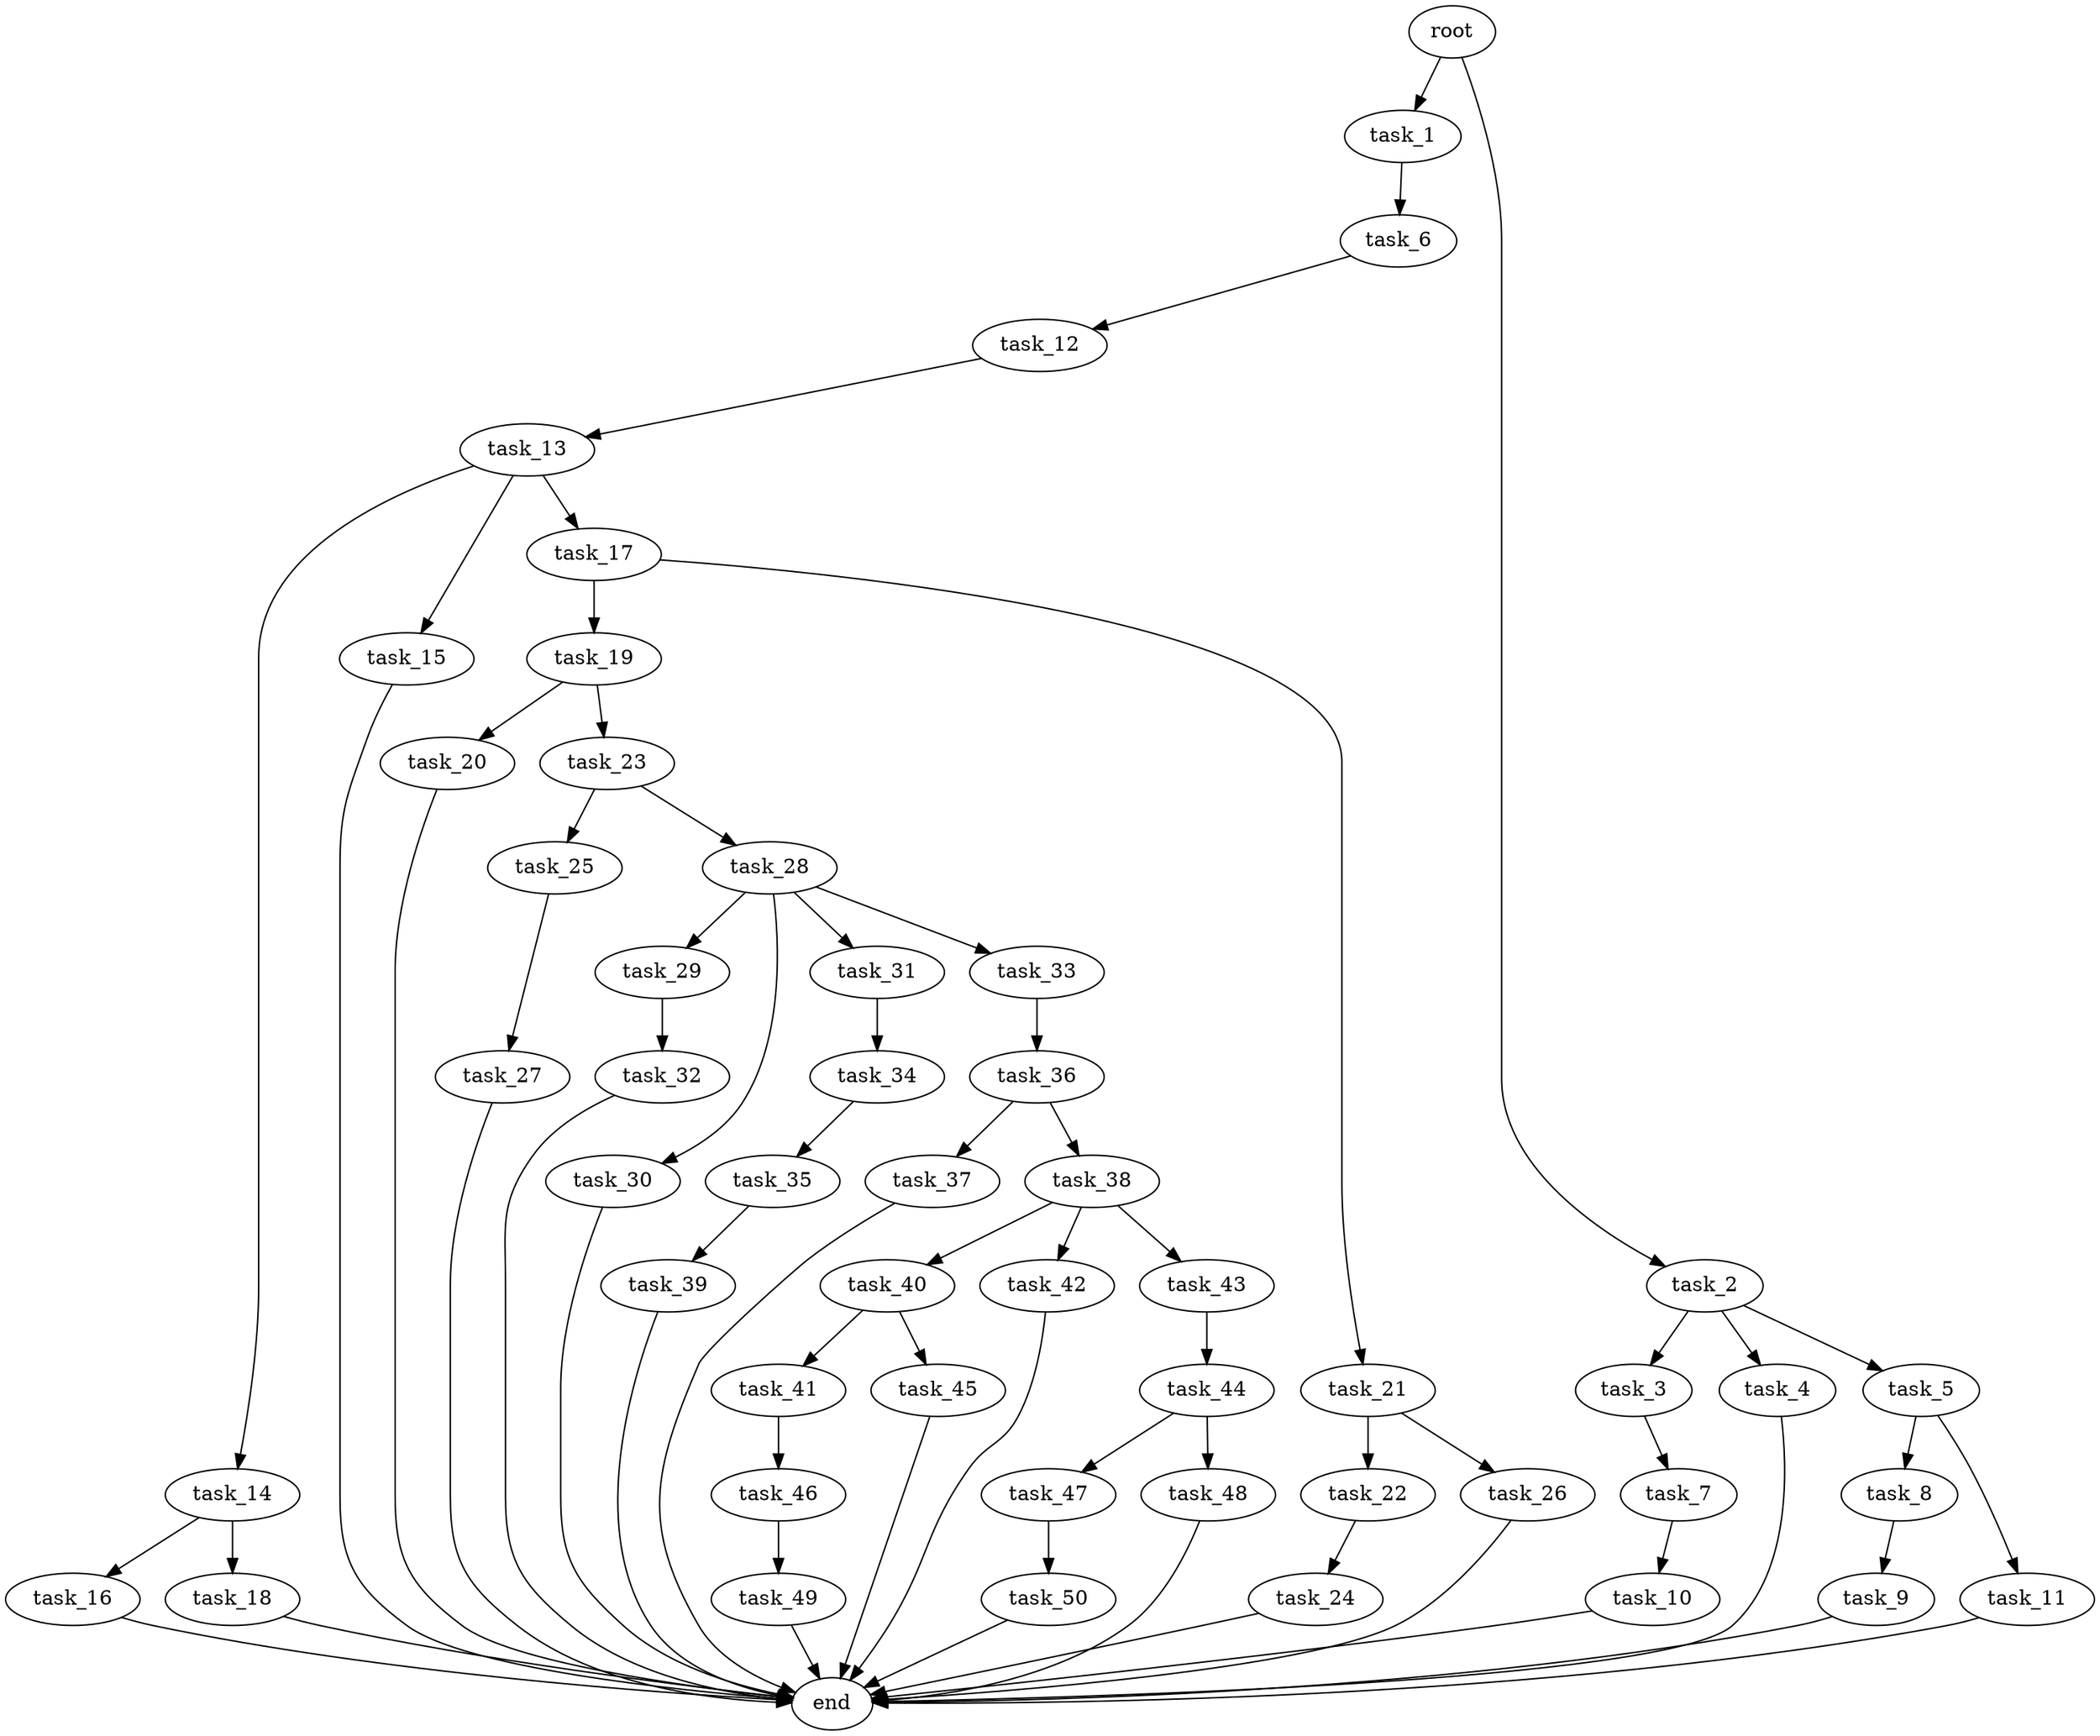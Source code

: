 digraph G {
  root [size="0.000000e+00"];
  task_1 [size="5.442654e+09"];
  task_2 [size="3.929470e+09"];
  task_3 [size="7.242145e+09"];
  task_4 [size="2.443919e+09"];
  task_5 [size="4.615433e+09"];
  task_6 [size="4.620774e+09"];
  task_7 [size="3.002734e+09"];
  task_8 [size="4.164822e+08"];
  task_9 [size="9.430276e+09"];
  task_10 [size="8.376144e+09"];
  task_11 [size="8.715004e+09"];
  task_12 [size="9.134085e+09"];
  task_13 [size="3.166301e+08"];
  task_14 [size="1.525843e+09"];
  task_15 [size="6.790721e+09"];
  task_16 [size="6.313353e+09"];
  task_17 [size="8.121921e+09"];
  task_18 [size="9.200947e+09"];
  task_19 [size="7.880075e+09"];
  task_20 [size="6.043224e+09"];
  task_21 [size="2.486115e+09"];
  task_22 [size="5.737958e+09"];
  task_23 [size="6.500477e+07"];
  task_24 [size="8.536124e+08"];
  task_25 [size="2.637679e+09"];
  task_26 [size="9.306863e+09"];
  task_27 [size="7.879773e+09"];
  task_28 [size="8.733702e+09"];
  task_29 [size="5.679041e+09"];
  task_30 [size="7.443827e+09"];
  task_31 [size="8.308362e+09"];
  task_32 [size="8.146013e+09"];
  task_33 [size="8.042570e+09"];
  task_34 [size="6.156770e+09"];
  task_35 [size="7.336643e+09"];
  task_36 [size="8.470142e+09"];
  task_37 [size="3.784272e+09"];
  task_38 [size="6.578117e+09"];
  task_39 [size="5.992875e+09"];
  task_40 [size="8.884020e+09"];
  task_41 [size="7.263085e+09"];
  task_42 [size="4.092660e+09"];
  task_43 [size="5.522563e+09"];
  task_44 [size="7.770849e+09"];
  task_45 [size="2.895371e+09"];
  task_46 [size="9.688255e+09"];
  task_47 [size="2.205224e+09"];
  task_48 [size="7.858412e+08"];
  task_49 [size="9.332705e+08"];
  task_50 [size="7.556429e+09"];
  end [size="0.000000e+00"];

  root -> task_1 [size="1.000000e-12"];
  root -> task_2 [size="1.000000e-12"];
  task_1 -> task_6 [size="4.620774e+08"];
  task_2 -> task_3 [size="7.242145e+08"];
  task_2 -> task_4 [size="2.443919e+08"];
  task_2 -> task_5 [size="4.615433e+08"];
  task_3 -> task_7 [size="3.002734e+08"];
  task_4 -> end [size="1.000000e-12"];
  task_5 -> task_8 [size="4.164822e+07"];
  task_5 -> task_11 [size="8.715004e+08"];
  task_6 -> task_12 [size="9.134085e+08"];
  task_7 -> task_10 [size="8.376144e+08"];
  task_8 -> task_9 [size="9.430276e+08"];
  task_9 -> end [size="1.000000e-12"];
  task_10 -> end [size="1.000000e-12"];
  task_11 -> end [size="1.000000e-12"];
  task_12 -> task_13 [size="3.166301e+07"];
  task_13 -> task_14 [size="1.525843e+08"];
  task_13 -> task_15 [size="6.790721e+08"];
  task_13 -> task_17 [size="8.121921e+08"];
  task_14 -> task_16 [size="6.313353e+08"];
  task_14 -> task_18 [size="9.200947e+08"];
  task_15 -> end [size="1.000000e-12"];
  task_16 -> end [size="1.000000e-12"];
  task_17 -> task_19 [size="7.880075e+08"];
  task_17 -> task_21 [size="2.486115e+08"];
  task_18 -> end [size="1.000000e-12"];
  task_19 -> task_20 [size="6.043224e+08"];
  task_19 -> task_23 [size="6.500477e+06"];
  task_20 -> end [size="1.000000e-12"];
  task_21 -> task_22 [size="5.737958e+08"];
  task_21 -> task_26 [size="9.306863e+08"];
  task_22 -> task_24 [size="8.536124e+07"];
  task_23 -> task_25 [size="2.637679e+08"];
  task_23 -> task_28 [size="8.733702e+08"];
  task_24 -> end [size="1.000000e-12"];
  task_25 -> task_27 [size="7.879773e+08"];
  task_26 -> end [size="1.000000e-12"];
  task_27 -> end [size="1.000000e-12"];
  task_28 -> task_29 [size="5.679041e+08"];
  task_28 -> task_30 [size="7.443827e+08"];
  task_28 -> task_31 [size="8.308362e+08"];
  task_28 -> task_33 [size="8.042570e+08"];
  task_29 -> task_32 [size="8.146013e+08"];
  task_30 -> end [size="1.000000e-12"];
  task_31 -> task_34 [size="6.156770e+08"];
  task_32 -> end [size="1.000000e-12"];
  task_33 -> task_36 [size="8.470142e+08"];
  task_34 -> task_35 [size="7.336643e+08"];
  task_35 -> task_39 [size="5.992875e+08"];
  task_36 -> task_37 [size="3.784272e+08"];
  task_36 -> task_38 [size="6.578117e+08"];
  task_37 -> end [size="1.000000e-12"];
  task_38 -> task_40 [size="8.884020e+08"];
  task_38 -> task_42 [size="4.092660e+08"];
  task_38 -> task_43 [size="5.522563e+08"];
  task_39 -> end [size="1.000000e-12"];
  task_40 -> task_41 [size="7.263085e+08"];
  task_40 -> task_45 [size="2.895371e+08"];
  task_41 -> task_46 [size="9.688255e+08"];
  task_42 -> end [size="1.000000e-12"];
  task_43 -> task_44 [size="7.770849e+08"];
  task_44 -> task_47 [size="2.205224e+08"];
  task_44 -> task_48 [size="7.858412e+07"];
  task_45 -> end [size="1.000000e-12"];
  task_46 -> task_49 [size="9.332705e+07"];
  task_47 -> task_50 [size="7.556429e+08"];
  task_48 -> end [size="1.000000e-12"];
  task_49 -> end [size="1.000000e-12"];
  task_50 -> end [size="1.000000e-12"];
}
